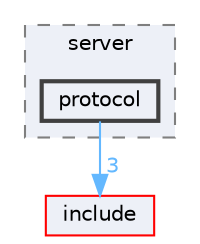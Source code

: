 digraph "src/nexilisc/server/protocol"
{
 // LATEX_PDF_SIZE
  bgcolor="transparent";
  edge [fontname=Helvetica,fontsize=10,labelfontname=Helvetica,labelfontsize=10];
  node [fontname=Helvetica,fontsize=10,shape=box,height=0.2,width=0.4];
  compound=true
  subgraph clusterdir_e79c2f4779584ad85a480751a640f507 {
    graph [ bgcolor="#edf0f7", pencolor="grey50", label="server", fontname=Helvetica,fontsize=10 style="filled,dashed", URL="dir_e79c2f4779584ad85a480751a640f507.html",tooltip=""]
  dir_bb48cc686473afbdd0d35b65da55dd3a [label="protocol", fillcolor="#edf0f7", color="grey25", style="filled,bold", URL="dir_bb48cc686473afbdd0d35b65da55dd3a.html",tooltip=""];
  }
  dir_d44c64559bbebec7f509842c48db8b23 [label="include", fillcolor="#edf0f7", color="red", style="filled", URL="dir_d44c64559bbebec7f509842c48db8b23.html",tooltip=""];
  dir_bb48cc686473afbdd0d35b65da55dd3a->dir_d44c64559bbebec7f509842c48db8b23 [headlabel="3", labeldistance=1.5 headhref="dir_000032_000013.html" href="dir_000032_000013.html" color="steelblue1" fontcolor="steelblue1"];
}
